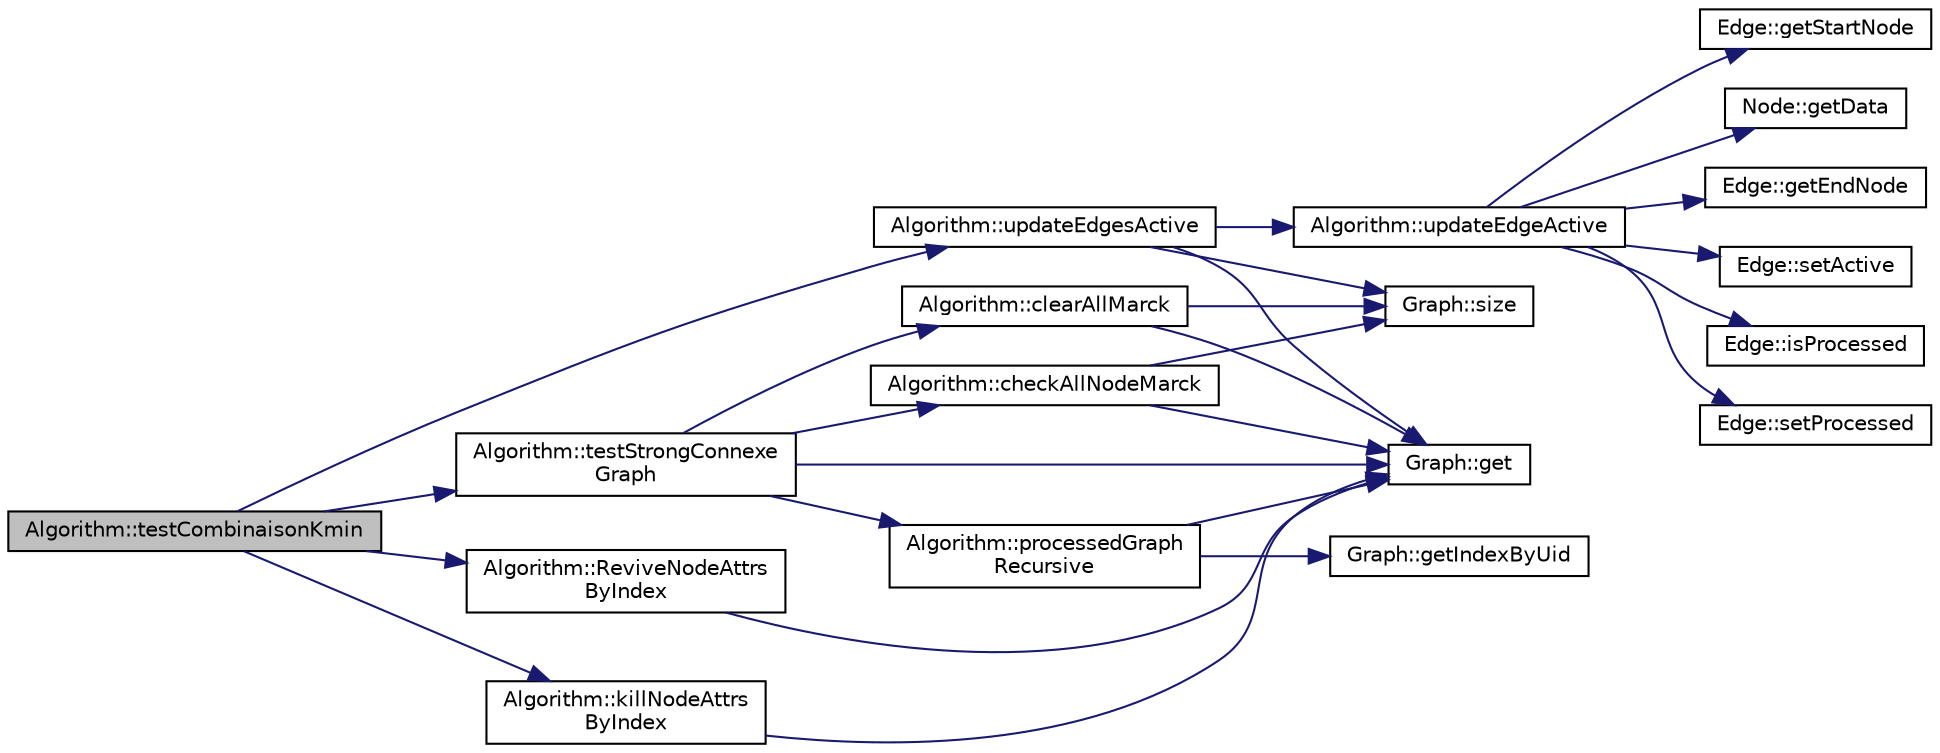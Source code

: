 digraph "Algorithm::testCombinaisonKmin"
{
  edge [fontname="Helvetica",fontsize="10",labelfontname="Helvetica",labelfontsize="10"];
  node [fontname="Helvetica",fontsize="10",shape=record];
  rankdir="LR";
  Node263 [label="Algorithm::testCombinaisonKmin",height=0.2,width=0.4,color="black", fillcolor="grey75", style="filled", fontcolor="black"];
  Node263 -> Node264 [color="midnightblue",fontsize="10",style="solid",fontname="Helvetica"];
  Node264 [label="Algorithm::killNodeAttrs\lByIndex",height=0.2,width=0.4,color="black", fillcolor="white", style="filled",URL="$struct_algorithm.html#a1cfa3e81c301424fcb77642926abd66e"];
  Node264 -> Node265 [color="midnightblue",fontsize="10",style="solid",fontname="Helvetica"];
  Node265 [label="Graph::get",height=0.2,width=0.4,color="black", fillcolor="white", style="filled",URL="$class_graph.html#a78762961b8cf256a828c80cb7ec26021",tooltip="get "];
  Node263 -> Node266 [color="midnightblue",fontsize="10",style="solid",fontname="Helvetica"];
  Node266 [label="Algorithm::updateEdgesActive",height=0.2,width=0.4,color="black", fillcolor="white", style="filled",URL="$struct_algorithm.html#a75651c6f1997fa2db893b4b3d4a467d8"];
  Node266 -> Node267 [color="midnightblue",fontsize="10",style="solid",fontname="Helvetica"];
  Node267 [label="Graph::size",height=0.2,width=0.4,color="black", fillcolor="white", style="filled",URL="$class_graph.html#a6539d03f6d3f42042196f0f79455bdd8",tooltip="Size() "];
  Node266 -> Node265 [color="midnightblue",fontsize="10",style="solid",fontname="Helvetica"];
  Node266 -> Node268 [color="midnightblue",fontsize="10",style="solid",fontname="Helvetica"];
  Node268 [label="Algorithm::updateEdgeActive",height=0.2,width=0.4,color="black", fillcolor="white", style="filled",URL="$struct_algorithm.html#af2d2eace16e689391c4b11e205251657"];
  Node268 -> Node269 [color="midnightblue",fontsize="10",style="solid",fontname="Helvetica"];
  Node269 [label="Edge::getStartNode",height=0.2,width=0.4,color="black", fillcolor="white", style="filled",URL="$class_edge.html#aa83e468b6d797b013ab60fc43e6af8a6",tooltip="Getter Start Node. "];
  Node268 -> Node270 [color="midnightblue",fontsize="10",style="solid",fontname="Helvetica"];
  Node270 [label="Node::getData",height=0.2,width=0.4,color="black", fillcolor="white", style="filled",URL="$class_node.html#abdb083d1af1b62ee3f90f9996518f5cb",tooltip="Getter Data. "];
  Node268 -> Node271 [color="midnightblue",fontsize="10",style="solid",fontname="Helvetica"];
  Node271 [label="Edge::getEndNode",height=0.2,width=0.4,color="black", fillcolor="white", style="filled",URL="$class_edge.html#a03fa518cc47429dd74eb081ae004318b",tooltip="Getter End Node. "];
  Node268 -> Node272 [color="midnightblue",fontsize="10",style="solid",fontname="Helvetica"];
  Node272 [label="Edge::setActive",height=0.2,width=0.4,color="black", fillcolor="white", style="filled",URL="$class_edge.html#ad4b8227dc914a82c495812080e80b6dd",tooltip="Setter active. "];
  Node268 -> Node273 [color="midnightblue",fontsize="10",style="solid",fontname="Helvetica"];
  Node273 [label="Edge::isProcessed",height=0.2,width=0.4,color="black", fillcolor="white", style="filled",URL="$class_edge.html#a91b5c22287996d54ae90b1393d11e98c",tooltip="Getter processed. "];
  Node268 -> Node274 [color="midnightblue",fontsize="10",style="solid",fontname="Helvetica"];
  Node274 [label="Edge::setProcessed",height=0.2,width=0.4,color="black", fillcolor="white", style="filled",URL="$class_edge.html#a33bc7cc18ba5f4bea6ba562722d70192",tooltip="Setter processed. "];
  Node263 -> Node275 [color="midnightblue",fontsize="10",style="solid",fontname="Helvetica"];
  Node275 [label="Algorithm::testStrongConnexe\lGraph",height=0.2,width=0.4,color="black", fillcolor="white", style="filled",URL="$struct_algorithm.html#a9a76807cae303dac7bcac84e18b00c86"];
  Node275 -> Node276 [color="midnightblue",fontsize="10",style="solid",fontname="Helvetica"];
  Node276 [label="Algorithm::clearAllMarck",height=0.2,width=0.4,color="black", fillcolor="white", style="filled",URL="$struct_algorithm.html#a86fac96d365d99c0a210f060a1daa67c"];
  Node276 -> Node267 [color="midnightblue",fontsize="10",style="solid",fontname="Helvetica"];
  Node276 -> Node265 [color="midnightblue",fontsize="10",style="solid",fontname="Helvetica"];
  Node275 -> Node277 [color="midnightblue",fontsize="10",style="solid",fontname="Helvetica"];
  Node277 [label="Algorithm::processedGraph\lRecursive",height=0.2,width=0.4,color="black", fillcolor="white", style="filled",URL="$struct_algorithm.html#aa3909b7cd8efd5c0d2351bcb7923e888"];
  Node277 -> Node265 [color="midnightblue",fontsize="10",style="solid",fontname="Helvetica"];
  Node277 -> Node278 [color="midnightblue",fontsize="10",style="solid",fontname="Helvetica"];
  Node278 [label="Graph::getIndexByUid",height=0.2,width=0.4,color="black", fillcolor="white", style="filled",URL="$class_graph.html#a2d8d8d9edb8a496d5c252132cdbbbc08",tooltip="getIndexByUid "];
  Node275 -> Node265 [color="midnightblue",fontsize="10",style="solid",fontname="Helvetica"];
  Node275 -> Node279 [color="midnightblue",fontsize="10",style="solid",fontname="Helvetica"];
  Node279 [label="Algorithm::checkAllNodeMarck",height=0.2,width=0.4,color="black", fillcolor="white", style="filled",URL="$struct_algorithm.html#aee02f753076dd71f76d029249c2e1e22"];
  Node279 -> Node267 [color="midnightblue",fontsize="10",style="solid",fontname="Helvetica"];
  Node279 -> Node265 [color="midnightblue",fontsize="10",style="solid",fontname="Helvetica"];
  Node263 -> Node280 [color="midnightblue",fontsize="10",style="solid",fontname="Helvetica"];
  Node280 [label="Algorithm::ReviveNodeAttrs\lByIndex",height=0.2,width=0.4,color="black", fillcolor="white", style="filled",URL="$struct_algorithm.html#a3254a9cd92b951a41d1d9cd931e6672b"];
  Node280 -> Node265 [color="midnightblue",fontsize="10",style="solid",fontname="Helvetica"];
}
